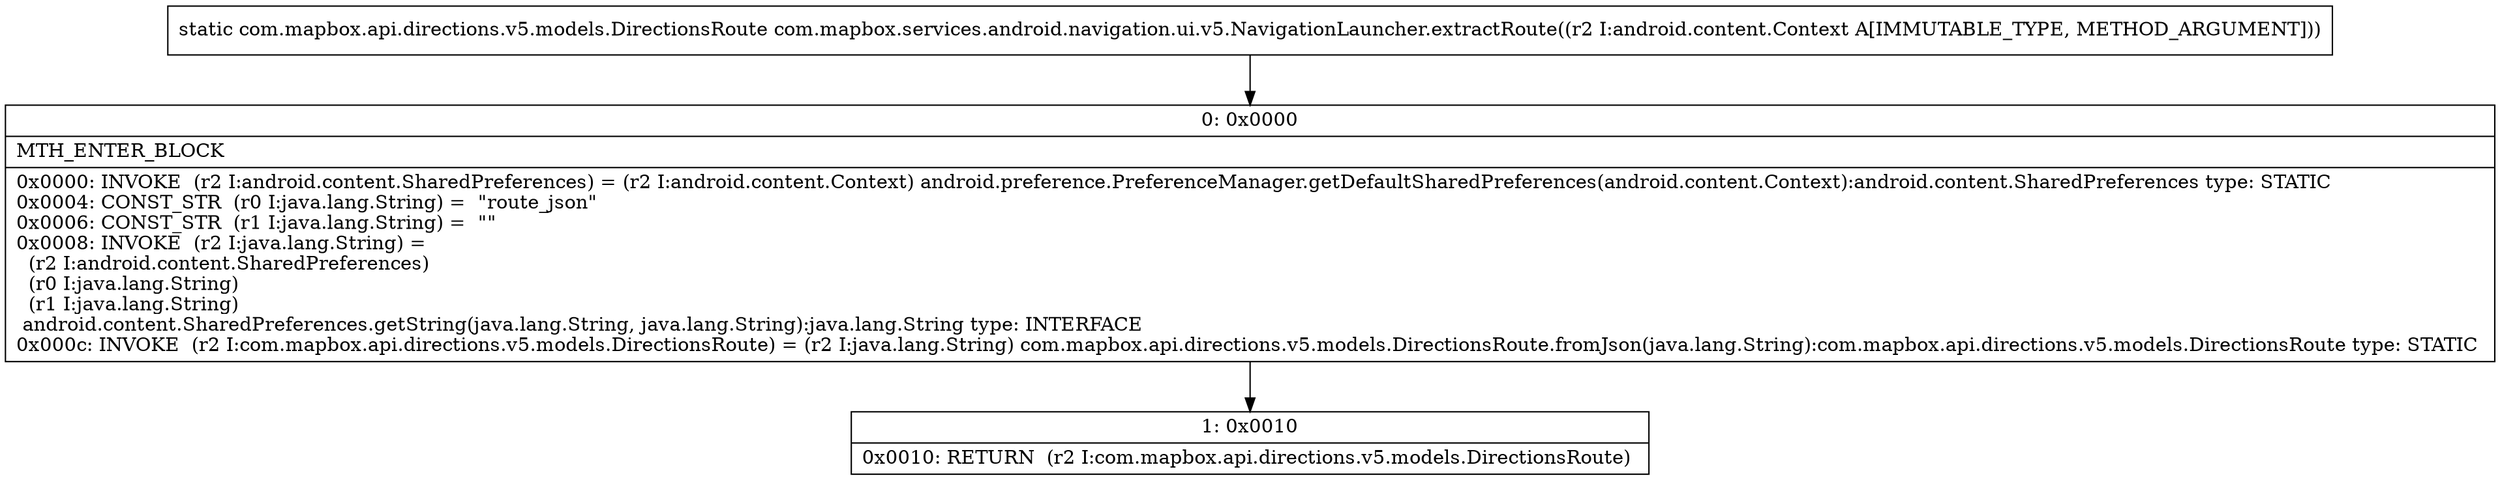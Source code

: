 digraph "CFG forcom.mapbox.services.android.navigation.ui.v5.NavigationLauncher.extractRoute(Landroid\/content\/Context;)Lcom\/mapbox\/api\/directions\/v5\/models\/DirectionsRoute;" {
Node_0 [shape=record,label="{0\:\ 0x0000|MTH_ENTER_BLOCK\l|0x0000: INVOKE  (r2 I:android.content.SharedPreferences) = (r2 I:android.content.Context) android.preference.PreferenceManager.getDefaultSharedPreferences(android.content.Context):android.content.SharedPreferences type: STATIC \l0x0004: CONST_STR  (r0 I:java.lang.String) =  \"route_json\" \l0x0006: CONST_STR  (r1 I:java.lang.String) =  \"\" \l0x0008: INVOKE  (r2 I:java.lang.String) = \l  (r2 I:android.content.SharedPreferences)\l  (r0 I:java.lang.String)\l  (r1 I:java.lang.String)\l android.content.SharedPreferences.getString(java.lang.String, java.lang.String):java.lang.String type: INTERFACE \l0x000c: INVOKE  (r2 I:com.mapbox.api.directions.v5.models.DirectionsRoute) = (r2 I:java.lang.String) com.mapbox.api.directions.v5.models.DirectionsRoute.fromJson(java.lang.String):com.mapbox.api.directions.v5.models.DirectionsRoute type: STATIC \l}"];
Node_1 [shape=record,label="{1\:\ 0x0010|0x0010: RETURN  (r2 I:com.mapbox.api.directions.v5.models.DirectionsRoute) \l}"];
MethodNode[shape=record,label="{static com.mapbox.api.directions.v5.models.DirectionsRoute com.mapbox.services.android.navigation.ui.v5.NavigationLauncher.extractRoute((r2 I:android.content.Context A[IMMUTABLE_TYPE, METHOD_ARGUMENT])) }"];
MethodNode -> Node_0;
Node_0 -> Node_1;
}

